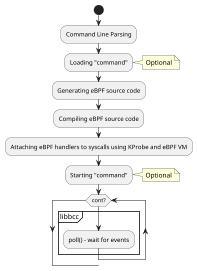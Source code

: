 @startuml
scale 0.50
start
:Command Line Parsing;
:Loading "command";
note right
Optional
end note
:Generating eBPF source code;
:Compiling eBPF source code;
:Attaching eBPF handlers to syscalls using KProbe and eBPF VM;
:Starting "command";
note right
Optional
end note
while (cont?)
partition libbcc {
	:poll() - wait for events;
}
